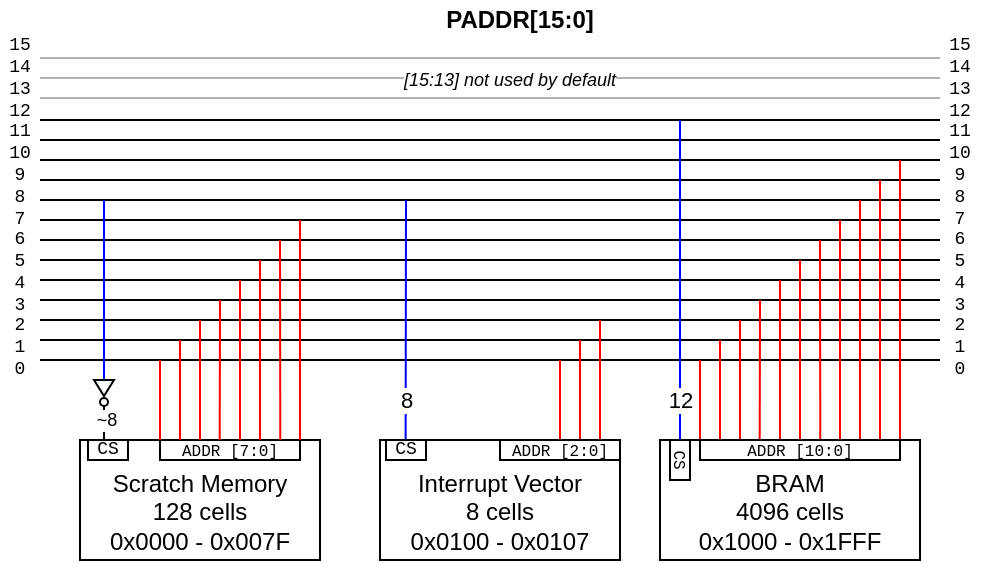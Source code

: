 <mxfile version="11.1.1" type="device"><diagram id="qAFXiwPRd-ZDjjfGrod_" name="Page-1"><mxGraphModel dx="716" dy="366" grid="1" gridSize="10" guides="1" tooltips="1" connect="1" arrows="1" fold="1" page="1" pageScale="1" pageWidth="827" pageHeight="1169" math="0" shadow="0"><root><mxCell id="0"/><mxCell id="1" parent="0"/><mxCell id="yFjVviPy44IaONpXMkVh-92" value="" style="rounded=0;whiteSpace=wrap;html=1;labelBackgroundColor=#ffffff;fillColor=#ffffff;gradientColor=none;fontFamily=Helvetica;fontSize=9;strokeColor=none;" vertex="1" parent="1"><mxGeometry x="210" y="140" width="60" height="160" as="geometry"/></mxCell><mxCell id="yFjVviPy44IaONpXMkVh-1" value="Scratch Memory&lt;br&gt;128 cells&lt;br&gt;0x0000 - 0x007F" style="rounded=0;whiteSpace=wrap;html=1;verticalAlign=bottom;" vertex="1" parent="1"><mxGeometry x="220" y="280" width="120" height="60" as="geometry"/></mxCell><mxCell id="yFjVviPy44IaONpXMkVh-2" value="BRAM&lt;br&gt;4096 cells&lt;br&gt;0x1000 - 0x1FFF" style="rounded=0;whiteSpace=wrap;html=1;verticalAlign=bottom;" vertex="1" parent="1"><mxGeometry x="510" y="280" width="130" height="60" as="geometry"/></mxCell><mxCell id="yFjVviPy44IaONpXMkVh-3" value="Interrupt Vector&lt;br&gt;8 cells&lt;br&gt;0x0100 - 0x0107" style="rounded=0;whiteSpace=wrap;html=1;verticalAlign=bottom;" vertex="1" parent="1"><mxGeometry x="370" y="280" width="120" height="60" as="geometry"/></mxCell><mxCell id="yFjVviPy44IaONpXMkVh-4" value="" style="endArrow=none;html=1;strokeWidth=1;comic=0;" edge="1" parent="1"><mxGeometry width="50" height="50" relative="1" as="geometry"><mxPoint x="200" y="240" as="sourcePoint"/><mxPoint x="650" y="240" as="targetPoint"/></mxGeometry></mxCell><mxCell id="yFjVviPy44IaONpXMkVh-5" value="" style="endArrow=none;html=1;strokeWidth=1;comic=0;" edge="1" parent="1"><mxGeometry width="50" height="50" relative="1" as="geometry"><mxPoint x="200" y="230" as="sourcePoint"/><mxPoint x="650" y="230" as="targetPoint"/></mxGeometry></mxCell><mxCell id="yFjVviPy44IaONpXMkVh-6" value="" style="endArrow=none;html=1;strokeWidth=1;comic=0;" edge="1" parent="1"><mxGeometry width="50" height="50" relative="1" as="geometry"><mxPoint x="200" y="220" as="sourcePoint"/><mxPoint x="650" y="220" as="targetPoint"/></mxGeometry></mxCell><mxCell id="yFjVviPy44IaONpXMkVh-7" value="" style="endArrow=none;html=1;strokeWidth=1;comic=0;" edge="1" parent="1"><mxGeometry width="50" height="50" relative="1" as="geometry"><mxPoint x="200" y="210" as="sourcePoint"/><mxPoint x="650" y="210" as="targetPoint"/></mxGeometry></mxCell><mxCell id="yFjVviPy44IaONpXMkVh-9" value="" style="endArrow=none;html=1;strokeWidth=1;comic=0;" edge="1" parent="1"><mxGeometry width="50" height="50" relative="1" as="geometry"><mxPoint x="200" y="200" as="sourcePoint"/><mxPoint x="650" y="200" as="targetPoint"/></mxGeometry></mxCell><mxCell id="yFjVviPy44IaONpXMkVh-10" value="" style="endArrow=none;html=1;strokeWidth=1;comic=0;" edge="1" parent="1"><mxGeometry width="50" height="50" relative="1" as="geometry"><mxPoint x="200" y="190" as="sourcePoint"/><mxPoint x="650" y="190" as="targetPoint"/></mxGeometry></mxCell><mxCell id="yFjVviPy44IaONpXMkVh-11" value="" style="endArrow=none;html=1;strokeWidth=1;comic=0;" edge="1" parent="1"><mxGeometry width="50" height="50" relative="1" as="geometry"><mxPoint x="200" y="180" as="sourcePoint"/><mxPoint x="650" y="180" as="targetPoint"/></mxGeometry></mxCell><mxCell id="yFjVviPy44IaONpXMkVh-12" value="" style="endArrow=none;html=1;strokeWidth=1;comic=0;" edge="1" parent="1"><mxGeometry width="50" height="50" relative="1" as="geometry"><mxPoint x="200" y="170" as="sourcePoint"/><mxPoint x="650" y="170" as="targetPoint"/></mxGeometry></mxCell><mxCell id="yFjVviPy44IaONpXMkVh-16" value="" style="endArrow=none;html=1;edgeStyle=elbowEdgeStyle;strokeColor=#FF0000;" edge="1" parent="1"><mxGeometry width="50" height="50" relative="1" as="geometry"><mxPoint x="460" y="280" as="sourcePoint"/><mxPoint x="460" y="240" as="targetPoint"/></mxGeometry></mxCell><mxCell id="yFjVviPy44IaONpXMkVh-17" value="" style="endArrow=none;html=1;edgeStyle=elbowEdgeStyle;strokeColor=#FF0000;" edge="1" parent="1"><mxGeometry width="50" height="50" relative="1" as="geometry"><mxPoint x="470" y="280" as="sourcePoint"/><mxPoint x="470" y="230" as="targetPoint"/></mxGeometry></mxCell><mxCell id="yFjVviPy44IaONpXMkVh-18" value="" style="endArrow=none;html=1;edgeStyle=elbowEdgeStyle;strokeColor=#FF0000;" edge="1" parent="1"><mxGeometry width="50" height="50" relative="1" as="geometry"><mxPoint x="480" y="280" as="sourcePoint"/><mxPoint x="480" y="220" as="targetPoint"/></mxGeometry></mxCell><mxCell id="yFjVviPy44IaONpXMkVh-20" value="" style="endArrow=none;html=1;edgeStyle=elbowEdgeStyle;strokeColor=#FF0000;" edge="1" parent="1"><mxGeometry width="50" height="50" relative="1" as="geometry"><mxPoint x="530" y="280" as="sourcePoint"/><mxPoint x="530" y="240" as="targetPoint"/></mxGeometry></mxCell><mxCell id="yFjVviPy44IaONpXMkVh-21" value="" style="endArrow=none;html=1;edgeStyle=elbowEdgeStyle;strokeColor=#FF0000;" edge="1" parent="1"><mxGeometry width="50" height="50" relative="1" as="geometry"><mxPoint x="540" y="280" as="sourcePoint"/><mxPoint x="540" y="230.0" as="targetPoint"/></mxGeometry></mxCell><mxCell id="yFjVviPy44IaONpXMkVh-22" value="" style="endArrow=none;html=1;edgeStyle=elbowEdgeStyle;strokeColor=#FF0000;" edge="1" parent="1"><mxGeometry width="50" height="50" relative="1" as="geometry"><mxPoint x="550" y="280" as="sourcePoint"/><mxPoint x="550" y="220.0" as="targetPoint"/></mxGeometry></mxCell><mxCell id="yFjVviPy44IaONpXMkVh-23" value="" style="endArrow=none;html=1;edgeStyle=elbowEdgeStyle;strokeColor=#FF0000;" edge="1" parent="1"><mxGeometry width="50" height="50" relative="1" as="geometry"><mxPoint x="559.857" y="280" as="sourcePoint"/><mxPoint x="560" y="210" as="targetPoint"/></mxGeometry></mxCell><mxCell id="yFjVviPy44IaONpXMkVh-24" value="" style="endArrow=none;html=1;edgeStyle=elbowEdgeStyle;strokeColor=#FF0000;" edge="1" parent="1"><mxGeometry width="50" height="50" relative="1" as="geometry"><mxPoint x="570" y="280" as="sourcePoint"/><mxPoint x="570" y="200" as="targetPoint"/></mxGeometry></mxCell><mxCell id="yFjVviPy44IaONpXMkVh-25" value="" style="endArrow=none;html=1;edgeStyle=elbowEdgeStyle;strokeColor=#FF0000;" edge="1" parent="1"><mxGeometry width="50" height="50" relative="1" as="geometry"><mxPoint x="580" y="280" as="sourcePoint"/><mxPoint x="580" y="190" as="targetPoint"/></mxGeometry></mxCell><mxCell id="yFjVviPy44IaONpXMkVh-26" value="" style="endArrow=none;html=1;edgeStyle=elbowEdgeStyle;strokeColor=#FF0000;" edge="1" parent="1"><mxGeometry width="50" height="50" relative="1" as="geometry"><mxPoint x="590.143" y="280" as="sourcePoint"/><mxPoint x="590" y="180" as="targetPoint"/></mxGeometry></mxCell><mxCell id="yFjVviPy44IaONpXMkVh-27" value="" style="endArrow=none;html=1;edgeStyle=elbowEdgeStyle;strokeColor=#FF0000;" edge="1" parent="1"><mxGeometry width="50" height="50" relative="1" as="geometry"><mxPoint x="600" y="280" as="sourcePoint"/><mxPoint x="600" y="170" as="targetPoint"/><Array as="points"><mxPoint x="600" y="170"/></Array></mxGeometry></mxCell><mxCell id="yFjVviPy44IaONpXMkVh-28" value="" style="endArrow=none;html=1;" edge="1" parent="1"><mxGeometry width="50" height="50" relative="1" as="geometry"><mxPoint x="200" y="160" as="sourcePoint"/><mxPoint x="650" y="160" as="targetPoint"/></mxGeometry></mxCell><mxCell id="yFjVviPy44IaONpXMkVh-29" value="" style="endArrow=none;html=1;" edge="1" parent="1"><mxGeometry width="50" height="50" relative="1" as="geometry"><mxPoint x="200" y="150" as="sourcePoint"/><mxPoint x="650" y="150" as="targetPoint"/></mxGeometry></mxCell><mxCell id="yFjVviPy44IaONpXMkVh-30" value="" style="endArrow=none;html=1;" edge="1" parent="1"><mxGeometry width="50" height="50" relative="1" as="geometry"><mxPoint x="200" y="140" as="sourcePoint"/><mxPoint x="650" y="140" as="targetPoint"/></mxGeometry></mxCell><mxCell id="yFjVviPy44IaONpXMkVh-31" value="" style="endArrow=none;html=1;" edge="1" parent="1"><mxGeometry width="50" height="50" relative="1" as="geometry"><mxPoint x="200" y="130" as="sourcePoint"/><mxPoint x="650" y="130" as="targetPoint"/></mxGeometry></mxCell><mxCell id="yFjVviPy44IaONpXMkVh-32" value="" style="endArrow=none;html=1;" edge="1" parent="1"><mxGeometry width="50" height="50" relative="1" as="geometry"><mxPoint x="200" y="120" as="sourcePoint"/><mxPoint x="650" y="120" as="targetPoint"/></mxGeometry></mxCell><mxCell id="yFjVviPy44IaONpXMkVh-36" value="15&lt;br style=&quot;font-size: 9px&quot;&gt;14&lt;br style=&quot;font-size: 9px&quot;&gt;13&lt;br style=&quot;font-size: 9px&quot;&gt;12&lt;br style=&quot;font-size: 9px&quot;&gt;11&lt;br style=&quot;font-size: 9px&quot;&gt;10&lt;br style=&quot;font-size: 9px&quot;&gt;9&lt;br style=&quot;font-size: 9px&quot;&gt;8&lt;br style=&quot;font-size: 9px&quot;&gt;7&lt;br style=&quot;font-size: 9px&quot;&gt;6&lt;br style=&quot;font-size: 9px&quot;&gt;5&lt;br style=&quot;font-size: 9px&quot;&gt;4&lt;br style=&quot;font-size: 9px&quot;&gt;3&lt;br style=&quot;font-size: 9px&quot;&gt;2&lt;br style=&quot;font-size: 9px&quot;&gt;1&lt;br style=&quot;font-size: 9px&quot;&gt;0" style="text;html=1;strokeColor=none;fillColor=none;align=center;verticalAlign=middle;whiteSpace=wrap;rounded=0;fontSize=9;fontFamily=Courier New;" vertex="1" parent="1"><mxGeometry x="180" y="79" width="20" height="170" as="geometry"/></mxCell><mxCell id="yFjVviPy44IaONpXMkVh-38" value="ADDR [7:0]" style="rounded=0;whiteSpace=wrap;html=1;fontSize=8;fontFamily=Courier New;" vertex="1" parent="1"><mxGeometry x="260" y="280" width="70" height="10" as="geometry"/></mxCell><mxCell id="yFjVviPy44IaONpXMkVh-40" value="12" style="endArrow=none;html=1;edgeStyle=elbowEdgeStyle;strokeColor=#0000FF;" edge="1" parent="1" source="yFjVviPy44IaONpXMkVh-2"><mxGeometry y="-60" width="50" height="50" relative="1" as="geometry"><mxPoint x="520" y="277" as="sourcePoint"/><mxPoint x="520" y="120" as="targetPoint"/><mxPoint x="-60" y="60" as="offset"/></mxGeometry></mxCell><mxCell id="yFjVviPy44IaONpXMkVh-41" value="" style="endArrow=none;html=1;edgeStyle=elbowEdgeStyle;strokeColor=#FF0000;" edge="1" parent="1"><mxGeometry width="50" height="50" relative="1" as="geometry"><mxPoint x="610" y="280" as="sourcePoint"/><mxPoint x="610" y="160" as="targetPoint"/><Array as="points"><mxPoint x="610" y="170"/></Array></mxGeometry></mxCell><mxCell id="yFjVviPy44IaONpXMkVh-42" value="" style="endArrow=none;html=1;edgeStyle=elbowEdgeStyle;strokeColor=#FF0000;" edge="1" parent="1"><mxGeometry width="50" height="50" relative="1" as="geometry"><mxPoint x="620" y="280" as="sourcePoint"/><mxPoint x="620" y="150" as="targetPoint"/><Array as="points"><mxPoint x="620" y="170"/></Array></mxGeometry></mxCell><mxCell id="yFjVviPy44IaONpXMkVh-43" value="" style="endArrow=none;html=1;edgeStyle=elbowEdgeStyle;strokeColor=#FF0000;" edge="1" parent="1"><mxGeometry width="50" height="50" relative="1" as="geometry"><mxPoint x="630" y="280" as="sourcePoint"/><mxPoint x="630" y="140" as="targetPoint"/><Array as="points"><mxPoint x="630" y="170"/></Array></mxGeometry></mxCell><mxCell id="yFjVviPy44IaONpXMkVh-44" value="CS" style="rounded=0;whiteSpace=wrap;html=1;fontSize=8;rotation=90;fontFamily=Courier New;" vertex="1" parent="1"><mxGeometry x="510" y="285" width="20" height="10" as="geometry"/></mxCell><mxCell id="yFjVviPy44IaONpXMkVh-45" value="CS" style="rounded=0;whiteSpace=wrap;html=1;fontSize=9;rotation=0;fontFamily=Courier New;" vertex="1" parent="1"><mxGeometry x="224" y="280" width="20" height="10" as="geometry"/></mxCell><mxCell id="yFjVviPy44IaONpXMkVh-54" value="" style="endArrow=none;html=1;edgeStyle=elbowEdgeStyle;strokeColor=#FF0000;" edge="1" parent="1"><mxGeometry width="50" height="50" relative="1" as="geometry"><mxPoint x="260" y="280" as="sourcePoint"/><mxPoint x="260" y="240" as="targetPoint"/></mxGeometry></mxCell><mxCell id="yFjVviPy44IaONpXMkVh-55" value="" style="endArrow=none;html=1;edgeStyle=elbowEdgeStyle;strokeColor=#FF0000;" edge="1" parent="1"><mxGeometry width="50" height="50" relative="1" as="geometry"><mxPoint x="270" y="280" as="sourcePoint"/><mxPoint x="270" y="230" as="targetPoint"/></mxGeometry></mxCell><mxCell id="yFjVviPy44IaONpXMkVh-56" value="" style="endArrow=none;html=1;edgeStyle=elbowEdgeStyle;strokeColor=#FF0000;" edge="1" parent="1"><mxGeometry width="50" height="50" relative="1" as="geometry"><mxPoint x="280" y="280" as="sourcePoint"/><mxPoint x="280" y="220" as="targetPoint"/></mxGeometry></mxCell><mxCell id="yFjVviPy44IaONpXMkVh-57" value="" style="endArrow=none;html=1;edgeStyle=elbowEdgeStyle;strokeColor=#FF0000;" edge="1" parent="1"><mxGeometry width="50" height="50" relative="1" as="geometry"><mxPoint x="289.857" y="280" as="sourcePoint"/><mxPoint x="290" y="210" as="targetPoint"/></mxGeometry></mxCell><mxCell id="yFjVviPy44IaONpXMkVh-58" value="" style="endArrow=none;html=1;edgeStyle=elbowEdgeStyle;strokeColor=#FF0000;" edge="1" parent="1"><mxGeometry width="50" height="50" relative="1" as="geometry"><mxPoint x="300" y="280" as="sourcePoint"/><mxPoint x="300" y="200" as="targetPoint"/></mxGeometry></mxCell><mxCell id="yFjVviPy44IaONpXMkVh-59" value="" style="endArrow=none;html=1;edgeStyle=elbowEdgeStyle;strokeColor=#FF0000;" edge="1" parent="1"><mxGeometry width="50" height="50" relative="1" as="geometry"><mxPoint x="310" y="280" as="sourcePoint"/><mxPoint x="310" y="190" as="targetPoint"/></mxGeometry></mxCell><mxCell id="yFjVviPy44IaONpXMkVh-60" value="" style="endArrow=none;html=1;edgeStyle=elbowEdgeStyle;strokeColor=#FF0000;" edge="1" parent="1"><mxGeometry width="50" height="50" relative="1" as="geometry"><mxPoint x="320.143" y="280" as="sourcePoint"/><mxPoint x="320" y="180" as="targetPoint"/></mxGeometry></mxCell><mxCell id="yFjVviPy44IaONpXMkVh-61" value="" style="endArrow=none;html=1;edgeStyle=elbowEdgeStyle;strokeColor=#FF0000;" edge="1" parent="1"><mxGeometry width="50" height="50" relative="1" as="geometry"><mxPoint x="330" y="280" as="sourcePoint"/><mxPoint x="330" y="170" as="targetPoint"/><Array as="points"><mxPoint x="330" y="170"/></Array></mxGeometry></mxCell><mxCell id="yFjVviPy44IaONpXMkVh-63" value="ADDR [2:0]" style="rounded=0;whiteSpace=wrap;html=1;fontSize=8;fontFamily=Courier New;" vertex="1" parent="1"><mxGeometry x="430" y="280" width="60" height="10" as="geometry"/></mxCell><mxCell id="yFjVviPy44IaONpXMkVh-67" value="8" style="endArrow=none;html=1;edgeStyle=elbowEdgeStyle;strokeColor=#0000FF;" edge="1" parent="1"><mxGeometry x="-0.662" width="50" height="50" relative="1" as="geometry"><mxPoint x="382.81" y="280" as="sourcePoint"/><mxPoint x="383" y="160" as="targetPoint"/><mxPoint as="offset"/></mxGeometry></mxCell><mxCell id="yFjVviPy44IaONpXMkVh-68" value="ADDR [10:0]" style="rounded=0;whiteSpace=wrap;html=1;fontSize=8;fontFamily=Courier New;" vertex="1" parent="1"><mxGeometry x="530" y="280" width="100" height="10" as="geometry"/></mxCell><mxCell id="yFjVviPy44IaONpXMkVh-71" value="CS" style="rounded=0;whiteSpace=wrap;html=1;fontSize=9;rotation=0;fontFamily=Courier New;" vertex="1" parent="1"><mxGeometry x="373" y="280" width="20" height="10" as="geometry"/></mxCell><mxCell id="yFjVviPy44IaONpXMkVh-72" value="" style="endArrow=none;html=1;edgeStyle=elbowEdgeStyle;comic=0;strokeColor=#0000FF;" edge="1" parent="1"><mxGeometry x="-0.662" width="50" height="50" relative="1" as="geometry"><mxPoint x="232" y="250" as="sourcePoint"/><mxPoint x="232" y="160" as="targetPoint"/><mxPoint as="offset"/></mxGeometry></mxCell><mxCell id="yFjVviPy44IaONpXMkVh-73" value="" style="triangle;whiteSpace=wrap;html=1;fontSize=8;rotation=90;" vertex="1" parent="1"><mxGeometry x="228" y="249" width="8" height="10" as="geometry"/></mxCell><mxCell id="yFjVviPy44IaONpXMkVh-75" value="~8" style="endArrow=none;html=1;edgeStyle=elbowEdgeStyle;entryX=0.5;entryY=1;entryDx=0;entryDy=0;fontSize=9;" edge="1" parent="1" source="yFjVviPy44IaONpXMkVh-1" target="yFjVviPy44IaONpXMkVh-76"><mxGeometry x="0.166" y="-1" width="50" height="50" relative="1" as="geometry"><mxPoint x="230" y="280" as="sourcePoint"/><mxPoint x="230" y="270" as="targetPoint"/><mxPoint as="offset"/></mxGeometry></mxCell><mxCell id="yFjVviPy44IaONpXMkVh-76" value="" style="ellipse;whiteSpace=wrap;html=1;aspect=fixed;fontSize=8;" vertex="1" parent="1"><mxGeometry x="230" y="259" width="4" height="4" as="geometry"/></mxCell><mxCell id="yFjVviPy44IaONpXMkVh-85" value="15&lt;br style=&quot;font-size: 9px&quot;&gt;14&lt;br style=&quot;font-size: 9px&quot;&gt;13&lt;br style=&quot;font-size: 9px&quot;&gt;12&lt;br style=&quot;font-size: 9px&quot;&gt;11&lt;br style=&quot;font-size: 9px&quot;&gt;10&lt;br style=&quot;font-size: 9px&quot;&gt;9&lt;br style=&quot;font-size: 9px&quot;&gt;8&lt;br style=&quot;font-size: 9px&quot;&gt;7&lt;br style=&quot;font-size: 9px&quot;&gt;6&lt;br style=&quot;font-size: 9px&quot;&gt;5&lt;br style=&quot;font-size: 9px&quot;&gt;4&lt;br style=&quot;font-size: 9px&quot;&gt;3&lt;br style=&quot;font-size: 9px&quot;&gt;2&lt;br style=&quot;font-size: 9px&quot;&gt;1&lt;br style=&quot;font-size: 9px&quot;&gt;0" style="text;html=1;strokeColor=none;fillColor=none;align=center;verticalAlign=middle;whiteSpace=wrap;rounded=0;fontSize=9;fontFamily=Courier New;" vertex="1" parent="1"><mxGeometry x="650" y="79" width="20" height="170" as="geometry"/></mxCell><mxCell id="yFjVviPy44IaONpXMkVh-86" value="" style="endArrow=none;html=1;shadow=0;strokeColor=#B3B3B3;" edge="1" parent="1"><mxGeometry width="50" height="50" relative="1" as="geometry"><mxPoint x="200.0" y="109.0" as="sourcePoint"/><mxPoint x="650" y="109.0" as="targetPoint"/></mxGeometry></mxCell><mxCell id="yFjVviPy44IaONpXMkVh-87" value="" style="endArrow=none;html=1;shadow=0;strokeColor=#B3B3B3;" edge="1" parent="1"><mxGeometry width="50" height="50" relative="1" as="geometry"><mxPoint x="200.0" y="99.0" as="sourcePoint"/><mxPoint x="650" y="99.0" as="targetPoint"/></mxGeometry></mxCell><mxCell id="yFjVviPy44IaONpXMkVh-88" value="" style="endArrow=none;html=1;shadow=0;strokeColor=#B3B3B3;" edge="1" parent="1"><mxGeometry width="50" height="50" relative="1" as="geometry"><mxPoint x="200.0" y="89.0" as="sourcePoint"/><mxPoint x="650" y="89.0" as="targetPoint"/></mxGeometry></mxCell><mxCell id="yFjVviPy44IaONpXMkVh-90" value="PADDR[15:0]" style="text;html=1;strokeColor=none;fillColor=none;align=center;verticalAlign=middle;whiteSpace=wrap;rounded=0;fontFamily=Helvetica;fontSize=12;fontStyle=1" vertex="1" parent="1"><mxGeometry x="420" y="60" width="40" height="20" as="geometry"/></mxCell><mxCell id="yFjVviPy44IaONpXMkVh-91" value="[15:13] not used by default" style="text;html=1;strokeColor=none;fillColor=none;align=center;verticalAlign=middle;whiteSpace=wrap;rounded=0;fontFamily=Helvetica;fontSize=9;fontStyle=2;gradientColor=none;labelBackgroundColor=#ffffff;" vertex="1" parent="1"><mxGeometry x="340" y="90" width="190" height="20" as="geometry"/></mxCell></root></mxGraphModel></diagram></mxfile>